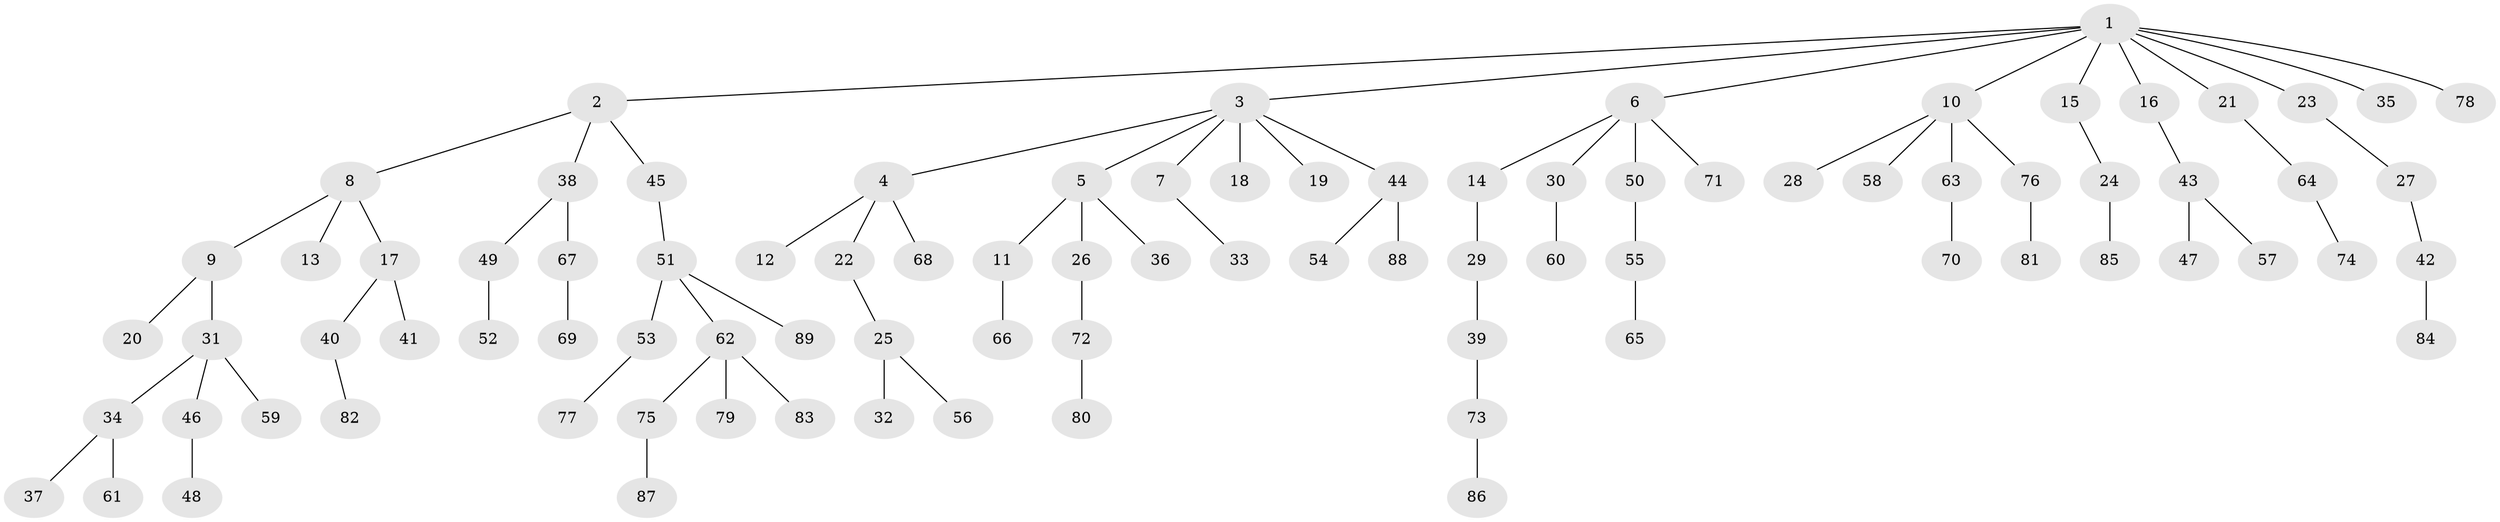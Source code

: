 // coarse degree distribution, {10: 0.018867924528301886, 5: 0.05660377358490566, 6: 0.018867924528301886, 4: 0.05660377358490566, 1: 0.5660377358490566, 3: 0.018867924528301886, 2: 0.2641509433962264}
// Generated by graph-tools (version 1.1) at 2025/19/03/04/25 18:19:03]
// undirected, 89 vertices, 88 edges
graph export_dot {
graph [start="1"]
  node [color=gray90,style=filled];
  1;
  2;
  3;
  4;
  5;
  6;
  7;
  8;
  9;
  10;
  11;
  12;
  13;
  14;
  15;
  16;
  17;
  18;
  19;
  20;
  21;
  22;
  23;
  24;
  25;
  26;
  27;
  28;
  29;
  30;
  31;
  32;
  33;
  34;
  35;
  36;
  37;
  38;
  39;
  40;
  41;
  42;
  43;
  44;
  45;
  46;
  47;
  48;
  49;
  50;
  51;
  52;
  53;
  54;
  55;
  56;
  57;
  58;
  59;
  60;
  61;
  62;
  63;
  64;
  65;
  66;
  67;
  68;
  69;
  70;
  71;
  72;
  73;
  74;
  75;
  76;
  77;
  78;
  79;
  80;
  81;
  82;
  83;
  84;
  85;
  86;
  87;
  88;
  89;
  1 -- 2;
  1 -- 3;
  1 -- 6;
  1 -- 10;
  1 -- 15;
  1 -- 16;
  1 -- 21;
  1 -- 23;
  1 -- 35;
  1 -- 78;
  2 -- 8;
  2 -- 38;
  2 -- 45;
  3 -- 4;
  3 -- 5;
  3 -- 7;
  3 -- 18;
  3 -- 19;
  3 -- 44;
  4 -- 12;
  4 -- 22;
  4 -- 68;
  5 -- 11;
  5 -- 26;
  5 -- 36;
  6 -- 14;
  6 -- 30;
  6 -- 50;
  6 -- 71;
  7 -- 33;
  8 -- 9;
  8 -- 13;
  8 -- 17;
  9 -- 20;
  9 -- 31;
  10 -- 28;
  10 -- 58;
  10 -- 63;
  10 -- 76;
  11 -- 66;
  14 -- 29;
  15 -- 24;
  16 -- 43;
  17 -- 40;
  17 -- 41;
  21 -- 64;
  22 -- 25;
  23 -- 27;
  24 -- 85;
  25 -- 32;
  25 -- 56;
  26 -- 72;
  27 -- 42;
  29 -- 39;
  30 -- 60;
  31 -- 34;
  31 -- 46;
  31 -- 59;
  34 -- 37;
  34 -- 61;
  38 -- 49;
  38 -- 67;
  39 -- 73;
  40 -- 82;
  42 -- 84;
  43 -- 47;
  43 -- 57;
  44 -- 54;
  44 -- 88;
  45 -- 51;
  46 -- 48;
  49 -- 52;
  50 -- 55;
  51 -- 53;
  51 -- 62;
  51 -- 89;
  53 -- 77;
  55 -- 65;
  62 -- 75;
  62 -- 79;
  62 -- 83;
  63 -- 70;
  64 -- 74;
  67 -- 69;
  72 -- 80;
  73 -- 86;
  75 -- 87;
  76 -- 81;
}
